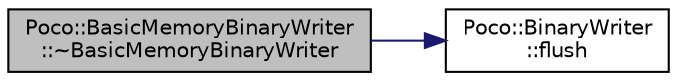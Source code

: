 digraph "Poco::BasicMemoryBinaryWriter::~BasicMemoryBinaryWriter"
{
 // LATEX_PDF_SIZE
  edge [fontname="Helvetica",fontsize="10",labelfontname="Helvetica",labelfontsize="10"];
  node [fontname="Helvetica",fontsize="10",shape=record];
  rankdir="LR";
  Node1 [label="Poco::BasicMemoryBinaryWriter\l::~BasicMemoryBinaryWriter",height=0.2,width=0.4,color="black", fillcolor="grey75", style="filled", fontcolor="black",tooltip=" "];
  Node1 -> Node2 [color="midnightblue",fontsize="10",style="solid",fontname="Helvetica"];
  Node2 [label="Poco::BinaryWriter\l::flush",height=0.2,width=0.4,color="black", fillcolor="white", style="filled",URL="$classPoco_1_1BinaryWriter.html#a54b7ef2b174c76adcc396887453bcf8c",tooltip=" "];
}

